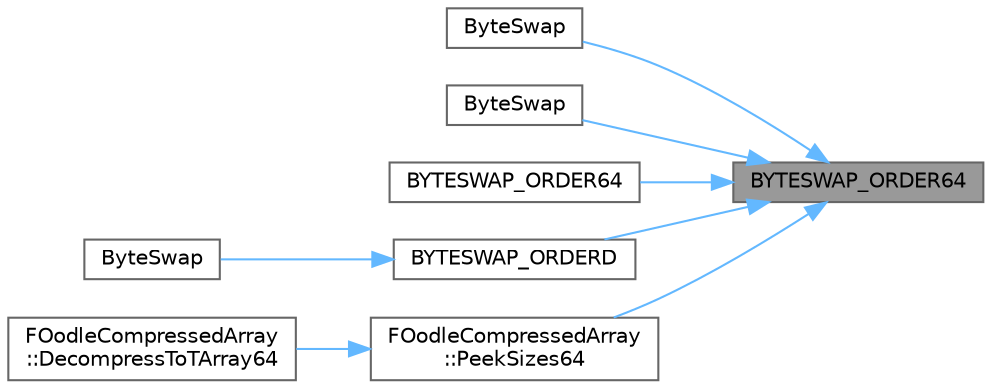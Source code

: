 digraph "BYTESWAP_ORDER64"
{
 // INTERACTIVE_SVG=YES
 // LATEX_PDF_SIZE
  bgcolor="transparent";
  edge [fontname=Helvetica,fontsize=10,labelfontname=Helvetica,labelfontsize=10];
  node [fontname=Helvetica,fontsize=10,shape=box,height=0.2,width=0.4];
  rankdir="RL";
  Node1 [id="Node000001",label="BYTESWAP_ORDER64",height=0.2,width=0.4,color="gray40", fillcolor="grey60", style="filled", fontcolor="black",tooltip=" "];
  Node1 -> Node2 [id="edge1_Node000001_Node000002",dir="back",color="steelblue1",style="solid",tooltip=" "];
  Node2 [id="Node000002",label="ByteSwap",height=0.2,width=0.4,color="grey40", fillcolor="white", style="filled",URL="$dc/dd7/ByteSwap_8h.html#a386404e9843f6eda80e23c796e36583c",tooltip=" "];
  Node1 -> Node3 [id="edge2_Node000001_Node000003",dir="back",color="steelblue1",style="solid",tooltip=" "];
  Node3 [id="Node000003",label="ByteSwap",height=0.2,width=0.4,color="grey40", fillcolor="white", style="filled",URL="$dc/dd7/ByteSwap_8h.html#a1f99a503604765f8a65ac3c7a7180aa6",tooltip=" "];
  Node1 -> Node4 [id="edge3_Node000001_Node000004",dir="back",color="steelblue1",style="solid",tooltip=" "];
  Node4 [id="Node000004",label="BYTESWAP_ORDER64",height=0.2,width=0.4,color="grey40", fillcolor="white", style="filled",URL="$dc/dd7/ByteSwap_8h.html#a7c9480a194afee9c4048f5cecf134d8e",tooltip=" "];
  Node1 -> Node5 [id="edge4_Node000001_Node000005",dir="back",color="steelblue1",style="solid",tooltip=" "];
  Node5 [id="Node000005",label="BYTESWAP_ORDERD",height=0.2,width=0.4,color="grey40", fillcolor="white", style="filled",URL="$dc/dd7/ByteSwap_8h.html#ac38f72608cf353318d20a64e9ab89b34",tooltip=" "];
  Node5 -> Node6 [id="edge5_Node000005_Node000006",dir="back",color="steelblue1",style="solid",tooltip=" "];
  Node6 [id="Node000006",label="ByteSwap",height=0.2,width=0.4,color="grey40", fillcolor="white", style="filled",URL="$dc/dd7/ByteSwap_8h.html#aec55a7ac10fd9a238740c1a7e8e16744",tooltip=" "];
  Node1 -> Node7 [id="edge6_Node000001_Node000007",dir="back",color="steelblue1",style="solid",tooltip=" "];
  Node7 [id="Node000007",label="FOodleCompressedArray\l::PeekSizes64",height=0.2,width=0.4,color="grey40", fillcolor="white", style="filled",URL="$df/de2/namespaceFOodleCompressedArray.html#ae8e03786b1d8169751c62a4c0bd7f3e7",tooltip=" "];
  Node7 -> Node8 [id="edge7_Node000007_Node000008",dir="back",color="steelblue1",style="solid",tooltip=" "];
  Node8 [id="Node000008",label="FOodleCompressedArray\l::DecompressToTArray64",height=0.2,width=0.4,color="grey40", fillcolor="white", style="filled",URL="$df/de2/namespaceFOodleCompressedArray.html#abe92d8758dae389d8fb89ebf4270164b",tooltip=" "];
}
